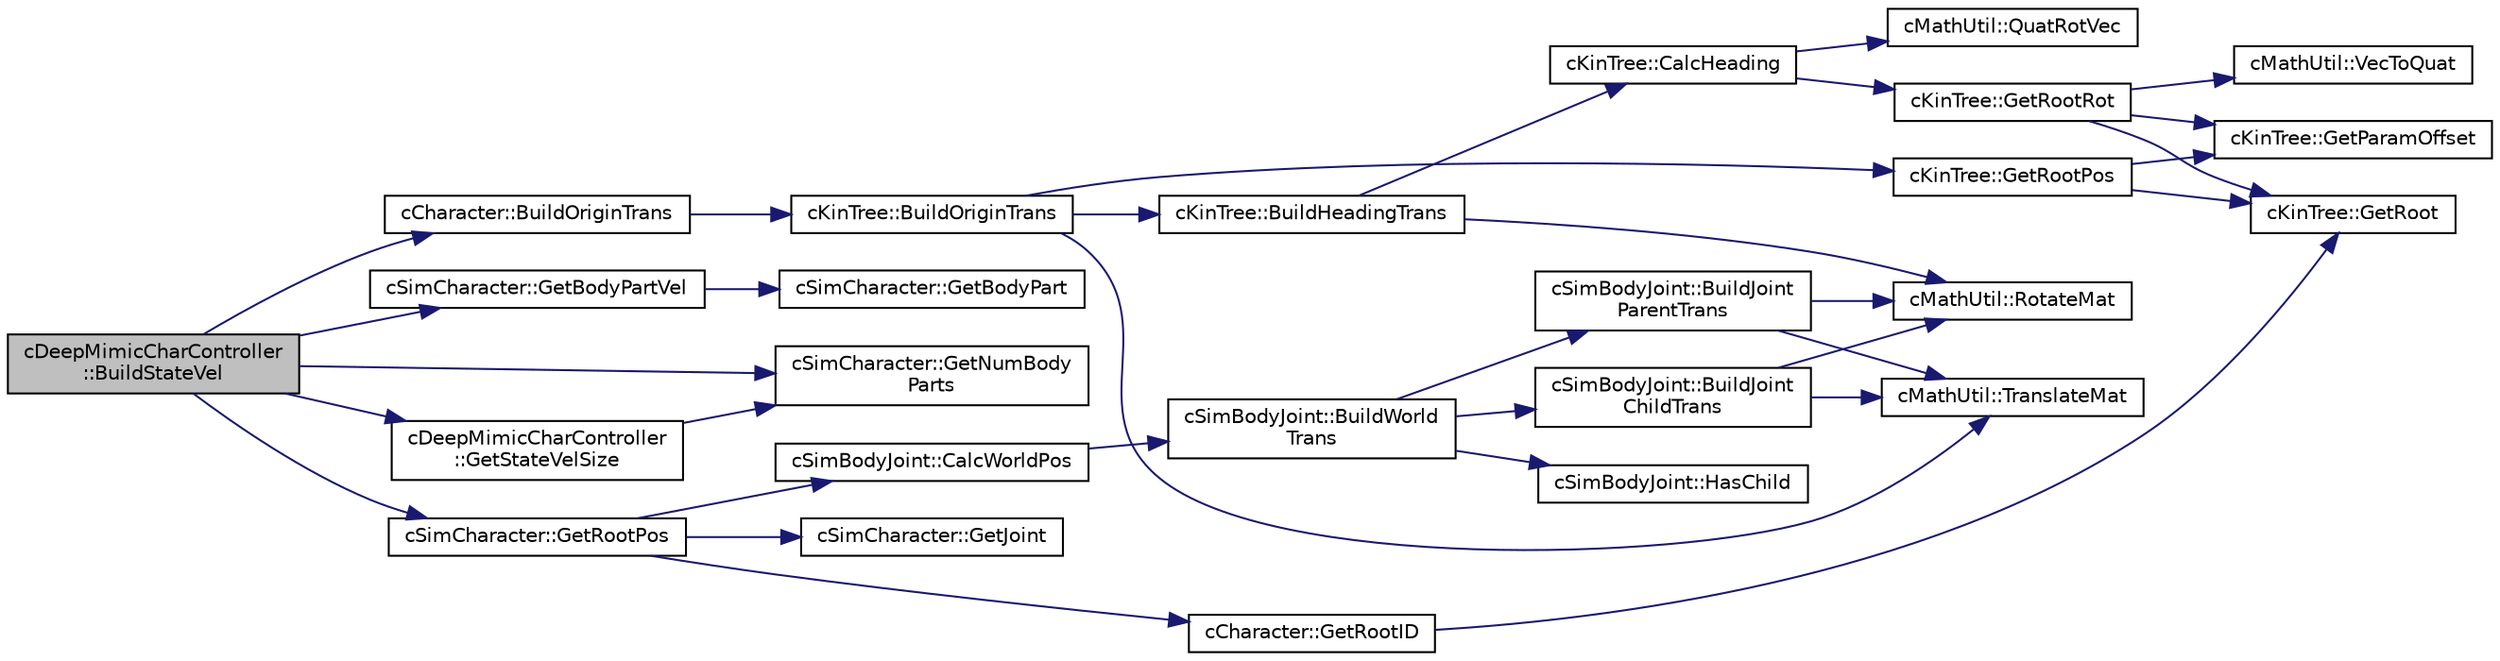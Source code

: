 digraph "cDeepMimicCharController::BuildStateVel"
{
 // LATEX_PDF_SIZE
  edge [fontname="Helvetica",fontsize="10",labelfontname="Helvetica",labelfontsize="10"];
  node [fontname="Helvetica",fontsize="10",shape=record];
  rankdir="LR";
  Node1 [label="cDeepMimicCharController\l::BuildStateVel",height=0.2,width=0.4,color="black", fillcolor="grey75", style="filled", fontcolor="black",tooltip=" "];
  Node1 -> Node2 [color="midnightblue",fontsize="10",style="solid",fontname="Helvetica"];
  Node2 [label="cCharacter::BuildOriginTrans",height=0.2,width=0.4,color="black", fillcolor="white", style="filled",URL="$classc_character.html#a47b30497606677520c662a5e5dcc3a47",tooltip=" "];
  Node2 -> Node3 [color="midnightblue",fontsize="10",style="solid",fontname="Helvetica"];
  Node3 [label="cKinTree::BuildOriginTrans",height=0.2,width=0.4,color="black", fillcolor="white", style="filled",URL="$classc_kin_tree.html#a5202fa70f7d7f8acbda05a6e8d0a9edf",tooltip=" "];
  Node3 -> Node4 [color="midnightblue",fontsize="10",style="solid",fontname="Helvetica"];
  Node4 [label="cKinTree::BuildHeadingTrans",height=0.2,width=0.4,color="black", fillcolor="white", style="filled",URL="$classc_kin_tree.html#a05028e304872482b742a821f18405cc6",tooltip=" "];
  Node4 -> Node5 [color="midnightblue",fontsize="10",style="solid",fontname="Helvetica"];
  Node5 [label="cKinTree::CalcHeading",height=0.2,width=0.4,color="black", fillcolor="white", style="filled",URL="$classc_kin_tree.html#a47d9b90881cdf53908e96c4915ca6269",tooltip=" "];
  Node5 -> Node6 [color="midnightblue",fontsize="10",style="solid",fontname="Helvetica"];
  Node6 [label="cKinTree::GetRootRot",height=0.2,width=0.4,color="black", fillcolor="white", style="filled",URL="$classc_kin_tree.html#a2a021db5d70df4fc749693908b4673ae",tooltip=" "];
  Node6 -> Node7 [color="midnightblue",fontsize="10",style="solid",fontname="Helvetica"];
  Node7 [label="cKinTree::GetParamOffset",height=0.2,width=0.4,color="black", fillcolor="white", style="filled",URL="$classc_kin_tree.html#aba4aced4cc6c401006617e288e84e723",tooltip=" "];
  Node6 -> Node8 [color="midnightblue",fontsize="10",style="solid",fontname="Helvetica"];
  Node8 [label="cKinTree::GetRoot",height=0.2,width=0.4,color="black", fillcolor="white", style="filled",URL="$classc_kin_tree.html#a81b9799b03d32762ac820eb0886f369c",tooltip=" "];
  Node6 -> Node9 [color="midnightblue",fontsize="10",style="solid",fontname="Helvetica"];
  Node9 [label="cMathUtil::VecToQuat",height=0.2,width=0.4,color="black", fillcolor="white", style="filled",URL="$classc_math_util.html#a4b295f1a5fa0c95e87b942e62b2248bb",tooltip=" "];
  Node5 -> Node10 [color="midnightblue",fontsize="10",style="solid",fontname="Helvetica"];
  Node10 [label="cMathUtil::QuatRotVec",height=0.2,width=0.4,color="black", fillcolor="white", style="filled",URL="$classc_math_util.html#a3a0496ade762f12172414c797da44402",tooltip=" "];
  Node4 -> Node11 [color="midnightblue",fontsize="10",style="solid",fontname="Helvetica"];
  Node11 [label="cMathUtil::RotateMat",height=0.2,width=0.4,color="black", fillcolor="white", style="filled",URL="$classc_math_util.html#a551bc548582ac0db39df5a58feca1f0a",tooltip=" "];
  Node3 -> Node12 [color="midnightblue",fontsize="10",style="solid",fontname="Helvetica"];
  Node12 [label="cKinTree::GetRootPos",height=0.2,width=0.4,color="black", fillcolor="white", style="filled",URL="$classc_kin_tree.html#af64ed1799d144a87342b473fdc46ec73",tooltip=" "];
  Node12 -> Node7 [color="midnightblue",fontsize="10",style="solid",fontname="Helvetica"];
  Node12 -> Node8 [color="midnightblue",fontsize="10",style="solid",fontname="Helvetica"];
  Node3 -> Node13 [color="midnightblue",fontsize="10",style="solid",fontname="Helvetica"];
  Node13 [label="cMathUtil::TranslateMat",height=0.2,width=0.4,color="black", fillcolor="white", style="filled",URL="$classc_math_util.html#a5550ed48f8beaccbf6827db839ccf542",tooltip=" "];
  Node1 -> Node14 [color="midnightblue",fontsize="10",style="solid",fontname="Helvetica"];
  Node14 [label="cSimCharacter::GetBodyPartVel",height=0.2,width=0.4,color="black", fillcolor="white", style="filled",URL="$classc_sim_character.html#a3697f9f3d7eed26d18ba23b7de263d40",tooltip=" "];
  Node14 -> Node15 [color="midnightblue",fontsize="10",style="solid",fontname="Helvetica"];
  Node15 [label="cSimCharacter::GetBodyPart",height=0.2,width=0.4,color="black", fillcolor="white", style="filled",URL="$classc_sim_character.html#aa57c20d16c43f380913c9d289cfe2a66",tooltip=" "];
  Node1 -> Node16 [color="midnightblue",fontsize="10",style="solid",fontname="Helvetica"];
  Node16 [label="cSimCharacter::GetNumBody\lParts",height=0.2,width=0.4,color="black", fillcolor="white", style="filled",URL="$classc_sim_character.html#aa89bcdac2f31c2cad0cfb8a697d80330",tooltip=" "];
  Node1 -> Node17 [color="midnightblue",fontsize="10",style="solid",fontname="Helvetica"];
  Node17 [label="cSimCharacter::GetRootPos",height=0.2,width=0.4,color="black", fillcolor="white", style="filled",URL="$classc_sim_character.html#a546a3ce5d658ff704e9c3ca855a7e695",tooltip=" "];
  Node17 -> Node18 [color="midnightblue",fontsize="10",style="solid",fontname="Helvetica"];
  Node18 [label="cSimBodyJoint::CalcWorldPos",height=0.2,width=0.4,color="black", fillcolor="white", style="filled",URL="$classc_sim_body_joint.html#a24f75e09a36dd752f54298923b202da7",tooltip=" "];
  Node18 -> Node19 [color="midnightblue",fontsize="10",style="solid",fontname="Helvetica"];
  Node19 [label="cSimBodyJoint::BuildWorld\lTrans",height=0.2,width=0.4,color="black", fillcolor="white", style="filled",URL="$classc_sim_body_joint.html#a033253d748efec2cf6f261ea994a6a62",tooltip=" "];
  Node19 -> Node20 [color="midnightblue",fontsize="10",style="solid",fontname="Helvetica"];
  Node20 [label="cSimBodyJoint::BuildJoint\lChildTrans",height=0.2,width=0.4,color="black", fillcolor="white", style="filled",URL="$classc_sim_body_joint.html#a6f59339830fb1d763a78736818c23ac3",tooltip=" "];
  Node20 -> Node11 [color="midnightblue",fontsize="10",style="solid",fontname="Helvetica"];
  Node20 -> Node13 [color="midnightblue",fontsize="10",style="solid",fontname="Helvetica"];
  Node19 -> Node21 [color="midnightblue",fontsize="10",style="solid",fontname="Helvetica"];
  Node21 [label="cSimBodyJoint::BuildJoint\lParentTrans",height=0.2,width=0.4,color="black", fillcolor="white", style="filled",URL="$classc_sim_body_joint.html#a996f4f4502700fa03bdc896abdee1fe4",tooltip=" "];
  Node21 -> Node11 [color="midnightblue",fontsize="10",style="solid",fontname="Helvetica"];
  Node21 -> Node13 [color="midnightblue",fontsize="10",style="solid",fontname="Helvetica"];
  Node19 -> Node22 [color="midnightblue",fontsize="10",style="solid",fontname="Helvetica"];
  Node22 [label="cSimBodyJoint::HasChild",height=0.2,width=0.4,color="black", fillcolor="white", style="filled",URL="$classc_sim_body_joint.html#a564687afb4acbb768a334263b37720d8",tooltip=" "];
  Node17 -> Node23 [color="midnightblue",fontsize="10",style="solid",fontname="Helvetica"];
  Node23 [label="cSimCharacter::GetJoint",height=0.2,width=0.4,color="black", fillcolor="white", style="filled",URL="$classc_sim_character.html#aa0a30cfb05967fad8b59dd9adfa6f23a",tooltip=" "];
  Node17 -> Node24 [color="midnightblue",fontsize="10",style="solid",fontname="Helvetica"];
  Node24 [label="cCharacter::GetRootID",height=0.2,width=0.4,color="black", fillcolor="white", style="filled",URL="$classc_character.html#a07649022cce07611b977b355f14d489f",tooltip=" "];
  Node24 -> Node8 [color="midnightblue",fontsize="10",style="solid",fontname="Helvetica"];
  Node1 -> Node25 [color="midnightblue",fontsize="10",style="solid",fontname="Helvetica"];
  Node25 [label="cDeepMimicCharController\l::GetStateVelSize",height=0.2,width=0.4,color="black", fillcolor="white", style="filled",URL="$classc_deep_mimic_char_controller.html#a5022584cd1769c3c29b3f46efdb53cdf",tooltip=" "];
  Node25 -> Node16 [color="midnightblue",fontsize="10",style="solid",fontname="Helvetica"];
}
